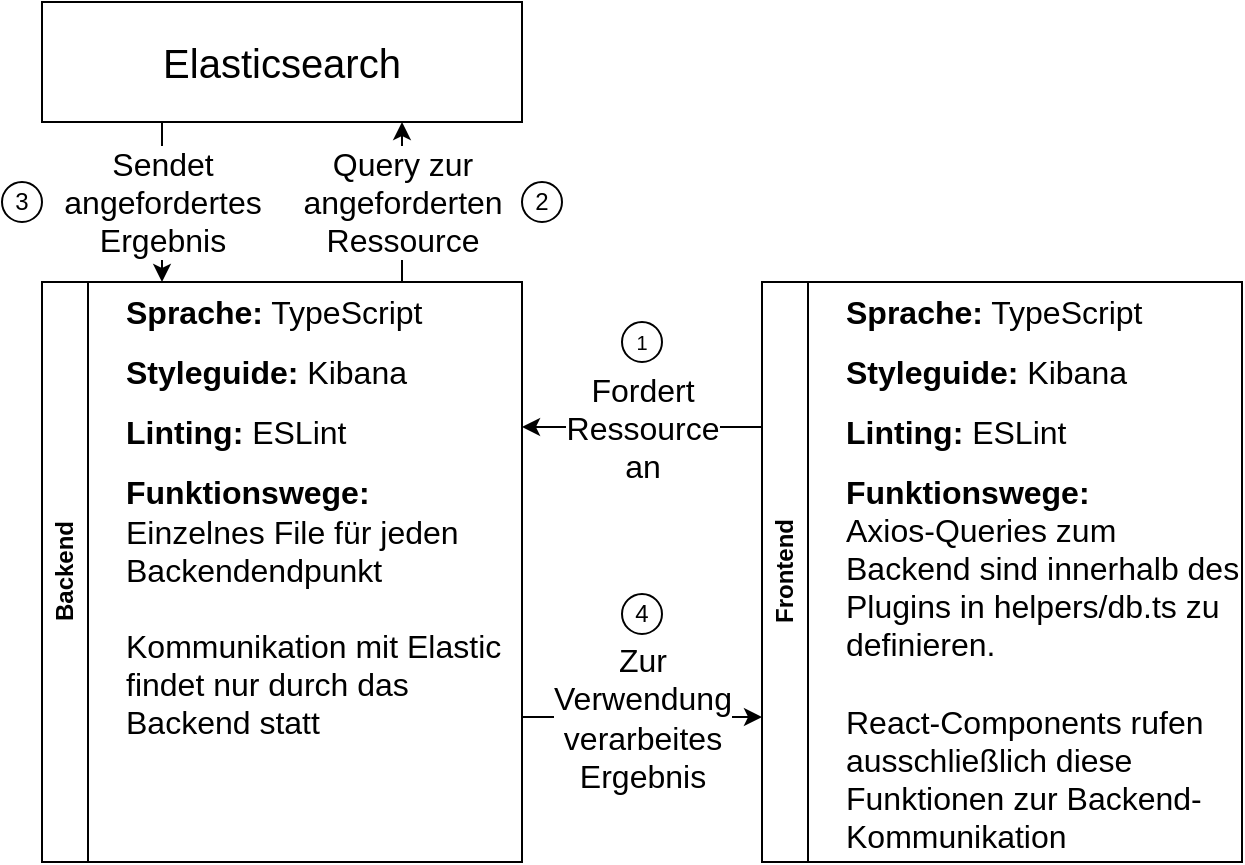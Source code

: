 <mxfile version="21.6.5" type="github">
  <diagram name="Page-1" id="8TpMrxmVrKdtjtD65pUd">
    <mxGraphModel dx="338" dy="194" grid="1" gridSize="10" guides="1" tooltips="1" connect="1" arrows="1" fold="1" page="1" pageScale="1" pageWidth="850" pageHeight="1100" math="0" shadow="0">
      <root>
        <mxCell id="0" />
        <mxCell id="1" parent="0" />
        <mxCell id="V-0hZd99eE9aK3IdpRoF-2" value="&lt;font style=&quot;font-size: 16px;&quot;&gt;Zur&lt;br&gt;Verwendung&lt;br&gt;verarbeites&lt;br&gt;Ergebnis&lt;/font&gt;" style="edgeStyle=orthogonalEdgeStyle;rounded=0;orthogonalLoop=1;jettySize=auto;html=1;exitX=1;exitY=0.75;exitDx=0;exitDy=0;entryX=0;entryY=0.75;entryDx=0;entryDy=0;" edge="1" parent="1" source="6OpxpzhAMulBsvDvHJnK-1" target="6OpxpzhAMulBsvDvHJnK-3">
          <mxGeometry relative="1" as="geometry">
            <mxPoint as="offset" />
          </mxGeometry>
        </mxCell>
        <mxCell id="6OpxpzhAMulBsvDvHJnK-1" value="&lt;div&gt;Backend&lt;/div&gt;" style="swimlane;horizontal=0;whiteSpace=wrap;html=1;" parent="1" vertex="1">
          <mxGeometry x="200" y="160" width="240" height="290" as="geometry">
            <mxRectangle x="240" y="160" width="40" height="80" as="alternateBounds" />
          </mxGeometry>
        </mxCell>
        <mxCell id="6OpxpzhAMulBsvDvHJnK-11" value="&lt;font style=&quot;font-size: 16px;&quot;&gt;&lt;b&gt;Styleguide:&lt;/b&gt; Kibana&lt;/font&gt;" style="text;html=1;strokeColor=none;fillColor=none;align=left;verticalAlign=middle;whiteSpace=wrap;rounded=0;" parent="6OpxpzhAMulBsvDvHJnK-1" vertex="1">
          <mxGeometry x="40" y="30" width="160" height="30" as="geometry" />
        </mxCell>
        <mxCell id="6OpxpzhAMulBsvDvHJnK-12" value="&lt;font style=&quot;font-size: 16px;&quot;&gt;&lt;b&gt;Linting:&lt;/b&gt; ESLint&lt;/font&gt;" style="text;html=1;strokeColor=none;fillColor=none;align=left;verticalAlign=middle;whiteSpace=wrap;rounded=0;" parent="6OpxpzhAMulBsvDvHJnK-1" vertex="1">
          <mxGeometry x="40" y="60" width="160" height="30" as="geometry" />
        </mxCell>
        <mxCell id="6OpxpzhAMulBsvDvHJnK-10" value="&lt;div style=&quot;font-size: 16px;&quot; align=&quot;left&quot;&gt;&lt;b&gt;Sprache:&lt;/b&gt; TypeScript&lt;/div&gt;" style="text;html=1;strokeColor=none;fillColor=none;align=left;verticalAlign=middle;whiteSpace=wrap;rounded=0;" parent="6OpxpzhAMulBsvDvHJnK-1" vertex="1">
          <mxGeometry x="40" width="160" height="30" as="geometry" />
        </mxCell>
        <mxCell id="6OpxpzhAMulBsvDvHJnK-15" value="&lt;font style=&quot;font-size: 16px;&quot;&gt;&lt;b&gt;Funktionswege:&lt;/b&gt;&lt;br&gt;Einzelnes File für jeden Backendendpunkt&lt;br&gt;&lt;/font&gt;&lt;div style=&quot;font-size: 16px;&quot;&gt;&lt;font style=&quot;font-size: 16px;&quot;&gt;&lt;br&gt;&lt;/font&gt;&lt;/div&gt;&lt;div style=&quot;font-size: 16px;&quot;&gt;&lt;font style=&quot;font-size: 16px;&quot;&gt;Kommunikation mit Elastic findet nur durch das Backend statt&lt;font style=&quot;font-size: 16px;&quot;&gt;&lt;br&gt;&lt;/font&gt;&lt;/font&gt;&lt;/div&gt;" style="text;html=1;strokeColor=none;fillColor=none;align=left;verticalAlign=middle;whiteSpace=wrap;rounded=0;" parent="6OpxpzhAMulBsvDvHJnK-1" vertex="1">
          <mxGeometry x="40" y="93" width="200" height="140" as="geometry" />
        </mxCell>
        <mxCell id="6OpxpzhAMulBsvDvHJnK-17" value="&lt;font style=&quot;font-size: 16px;&quot;&gt;Fordert&lt;br&gt;Ressource&lt;br&gt;an&lt;/font&gt;" style="edgeStyle=orthogonalEdgeStyle;rounded=0;orthogonalLoop=1;jettySize=auto;html=1;exitX=0;exitY=0.25;exitDx=0;exitDy=0;entryX=1;entryY=0.25;entryDx=0;entryDy=0;" parent="1" source="6OpxpzhAMulBsvDvHJnK-3" target="6OpxpzhAMulBsvDvHJnK-1" edge="1">
          <mxGeometry relative="1" as="geometry">
            <mxPoint as="offset" />
            <mxPoint x="560" y="230" as="sourcePoint" />
            <mxPoint x="440" y="230" as="targetPoint" />
          </mxGeometry>
        </mxCell>
        <mxCell id="6OpxpzhAMulBsvDvHJnK-3" value="Frontend" style="swimlane;horizontal=0;whiteSpace=wrap;html=1;" parent="1" vertex="1">
          <mxGeometry x="560" y="160" width="240" height="290" as="geometry" />
        </mxCell>
        <mxCell id="6OpxpzhAMulBsvDvHJnK-7" value="&lt;font style=&quot;font-size: 16px;&quot;&gt;&lt;b&gt;Funktionswege:&lt;/b&gt;&lt;br&gt;Axios-Queries zum Backend sind innerhalb des Plugins in helpers/db.ts zu definieren.&lt;br&gt;&lt;br&gt;React-Components rufen ausschließlich diese Funktionen zur Backend-Kommunikation&lt;/font&gt;" style="text;html=1;strokeColor=none;fillColor=none;align=left;verticalAlign=middle;whiteSpace=wrap;rounded=0;" parent="6OpxpzhAMulBsvDvHJnK-3" vertex="1">
          <mxGeometry x="40" y="96" width="200" height="190" as="geometry" />
        </mxCell>
        <mxCell id="6OpxpzhAMulBsvDvHJnK-6" value="&lt;div style=&quot;font-size: 16px;&quot; align=&quot;left&quot;&gt;&lt;font style=&quot;font-size: 16px;&quot;&gt;&lt;b&gt;Sprache:&lt;/b&gt; TypeScript&lt;/font&gt;&lt;/div&gt;" style="text;html=1;strokeColor=none;fillColor=none;align=left;verticalAlign=middle;whiteSpace=wrap;rounded=0;" parent="6OpxpzhAMulBsvDvHJnK-3" vertex="1">
          <mxGeometry x="40" width="160" height="30" as="geometry" />
        </mxCell>
        <mxCell id="6OpxpzhAMulBsvDvHJnK-8" value="&lt;font style=&quot;font-size: 16px;&quot;&gt;&lt;b&gt;Styleguide:&lt;/b&gt; Kibana&lt;/font&gt;" style="text;html=1;strokeColor=none;fillColor=none;align=left;verticalAlign=middle;whiteSpace=wrap;rounded=0;" parent="6OpxpzhAMulBsvDvHJnK-3" vertex="1">
          <mxGeometry x="40" y="30" width="160" height="30" as="geometry" />
        </mxCell>
        <mxCell id="6OpxpzhAMulBsvDvHJnK-9" value="&lt;font style=&quot;font-size: 16px;&quot;&gt;&lt;b&gt;Linting:&lt;/b&gt; ESLint&lt;/font&gt;" style="text;html=1;strokeColor=none;fillColor=none;align=left;verticalAlign=middle;whiteSpace=wrap;rounded=0;" parent="6OpxpzhAMulBsvDvHJnK-3" vertex="1">
          <mxGeometry x="40" y="60" width="160" height="30" as="geometry" />
        </mxCell>
        <mxCell id="6OpxpzhAMulBsvDvHJnK-5" value="&lt;font style=&quot;font-size: 20px;&quot;&gt;Elasticsearch&lt;/font&gt;" style="rounded=0;whiteSpace=wrap;html=1;" parent="1" vertex="1">
          <mxGeometry x="200" y="20" width="240" height="60" as="geometry" />
        </mxCell>
        <mxCell id="6OpxpzhAMulBsvDvHJnK-20" value="" style="endArrow=classic;html=1;rounded=0;entryX=0.25;entryY=1;entryDx=0;entryDy=0;exitX=0.25;exitY=0;exitDx=0;exitDy=0;" parent="1" edge="1">
          <mxGeometry width="50" height="50" relative="1" as="geometry">
            <mxPoint x="380" y="160" as="sourcePoint" />
            <mxPoint x="380" y="80" as="targetPoint" />
          </mxGeometry>
        </mxCell>
        <mxCell id="6OpxpzhAMulBsvDvHJnK-21" value="&lt;font style=&quot;font-size: 16px;&quot;&gt;Query zur&lt;br&gt;angeforderten&lt;br&gt;Ressource&lt;/font&gt;" style="edgeLabel;html=1;align=center;verticalAlign=middle;resizable=0;points=[];" parent="6OpxpzhAMulBsvDvHJnK-20" vertex="1" connectable="0">
          <mxGeometry x="-0.296" relative="1" as="geometry">
            <mxPoint y="-12" as="offset" />
          </mxGeometry>
        </mxCell>
        <mxCell id="6OpxpzhAMulBsvDvHJnK-23" value="&lt;font style=&quot;font-size: 16px;&quot;&gt;Sendet&lt;br&gt;angefordertes&lt;br&gt;Ergebnis&lt;/font&gt;" style="endArrow=classic;html=1;rounded=0;exitX=0.75;exitY=1;exitDx=0;exitDy=0;entryX=0.75;entryY=0;entryDx=0;entryDy=0;" parent="1" edge="1">
          <mxGeometry width="50" height="50" relative="1" as="geometry">
            <mxPoint x="260" y="80" as="sourcePoint" />
            <mxPoint x="260" y="160" as="targetPoint" />
            <mxPoint as="offset" />
          </mxGeometry>
        </mxCell>
        <mxCell id="V-0hZd99eE9aK3IdpRoF-3" value="&lt;font style=&quot;font-size: 10px;&quot;&gt;1&lt;/font&gt;" style="ellipse;whiteSpace=wrap;html=1;aspect=fixed;verticalAlign=middle;spacing=0;" vertex="1" parent="1">
          <mxGeometry x="490" y="180" width="20" height="20" as="geometry" />
        </mxCell>
        <mxCell id="V-0hZd99eE9aK3IdpRoF-4" value="2" style="ellipse;whiteSpace=wrap;html=1;aspect=fixed;verticalAlign=middle;spacing=0;" vertex="1" parent="1">
          <mxGeometry x="440" y="110" width="20" height="20" as="geometry" />
        </mxCell>
        <mxCell id="V-0hZd99eE9aK3IdpRoF-5" value="3" style="ellipse;whiteSpace=wrap;html=1;aspect=fixed;verticalAlign=middle;spacing=0;" vertex="1" parent="1">
          <mxGeometry x="180" y="110" width="20" height="20" as="geometry" />
        </mxCell>
        <mxCell id="V-0hZd99eE9aK3IdpRoF-6" value="4" style="ellipse;whiteSpace=wrap;html=1;aspect=fixed;verticalAlign=middle;align=center;labelPosition=center;verticalLabelPosition=middle;spacing=0;" vertex="1" parent="1">
          <mxGeometry x="490" y="316" width="20" height="20" as="geometry" />
        </mxCell>
      </root>
    </mxGraphModel>
  </diagram>
</mxfile>
